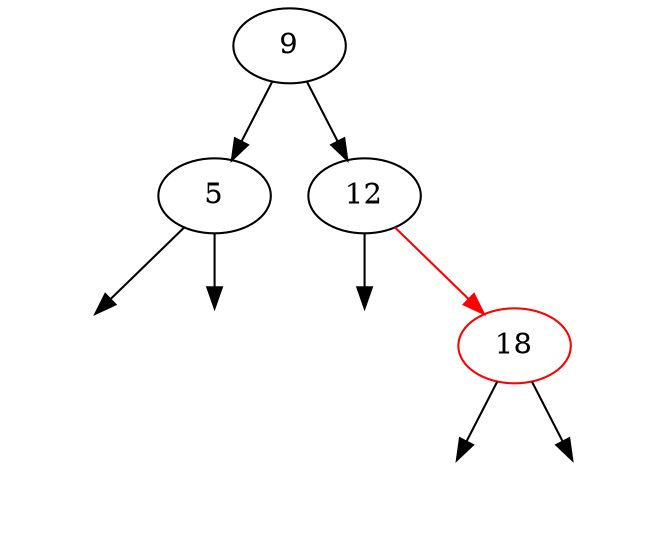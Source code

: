 digraph RBTree {
"140399805910672" [label="9"]
"140399805910672" -> "140399804142928"
"140399804142928" [label="5"]
L140399804142928 [label="",color=none]
140399804142928 -> L140399804142928
R140399804142928 [label="",color=none]
140399804142928 -> R140399804142928
"140399805910672" -> "140399805603280"
"140399805603280" [label="12"]
L140399805603280 [label="",color=none]
140399805603280 -> L140399805603280
"140399805603280" -> "140399805700368" [color="red"]
"140399805700368" [color=red,label="18"]
L140399805700368 [label="",color=none]
140399805700368 -> L140399805700368
R140399805700368 [label="",color=none]
140399805700368 -> R140399805700368
}
